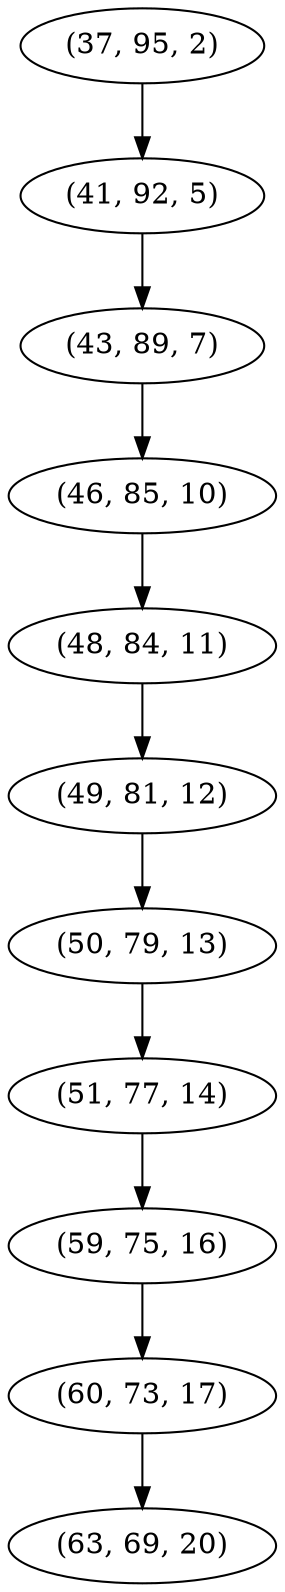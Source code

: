 digraph tree {
    "(37, 95, 2)";
    "(41, 92, 5)";
    "(43, 89, 7)";
    "(46, 85, 10)";
    "(48, 84, 11)";
    "(49, 81, 12)";
    "(50, 79, 13)";
    "(51, 77, 14)";
    "(59, 75, 16)";
    "(60, 73, 17)";
    "(63, 69, 20)";
    "(37, 95, 2)" -> "(41, 92, 5)";
    "(41, 92, 5)" -> "(43, 89, 7)";
    "(43, 89, 7)" -> "(46, 85, 10)";
    "(46, 85, 10)" -> "(48, 84, 11)";
    "(48, 84, 11)" -> "(49, 81, 12)";
    "(49, 81, 12)" -> "(50, 79, 13)";
    "(50, 79, 13)" -> "(51, 77, 14)";
    "(51, 77, 14)" -> "(59, 75, 16)";
    "(59, 75, 16)" -> "(60, 73, 17)";
    "(60, 73, 17)" -> "(63, 69, 20)";
}
